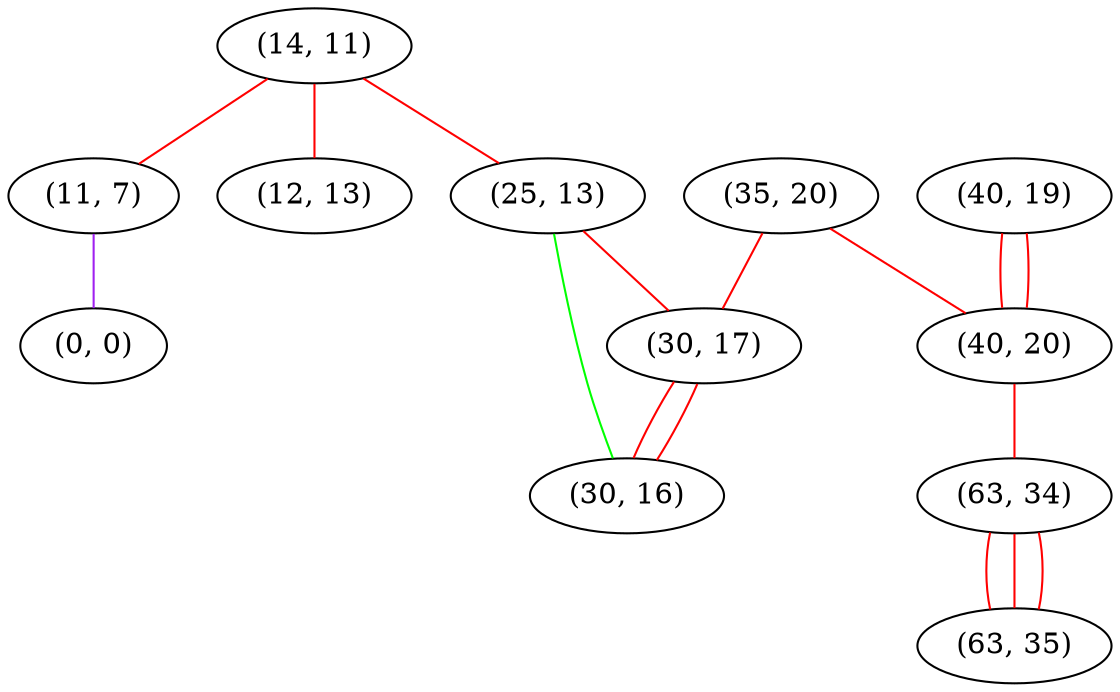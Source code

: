graph "" {
"(14, 11)";
"(11, 7)";
"(0, 0)";
"(12, 13)";
"(35, 20)";
"(40, 19)";
"(40, 20)";
"(25, 13)";
"(30, 17)";
"(30, 16)";
"(63, 34)";
"(63, 35)";
"(14, 11)" -- "(12, 13)"  [color=red, key=0, weight=1];
"(14, 11)" -- "(11, 7)"  [color=red, key=0, weight=1];
"(14, 11)" -- "(25, 13)"  [color=red, key=0, weight=1];
"(11, 7)" -- "(0, 0)"  [color=purple, key=0, weight=4];
"(35, 20)" -- "(30, 17)"  [color=red, key=0, weight=1];
"(35, 20)" -- "(40, 20)"  [color=red, key=0, weight=1];
"(40, 19)" -- "(40, 20)"  [color=red, key=0, weight=1];
"(40, 19)" -- "(40, 20)"  [color=red, key=1, weight=1];
"(40, 20)" -- "(63, 34)"  [color=red, key=0, weight=1];
"(25, 13)" -- "(30, 17)"  [color=red, key=0, weight=1];
"(25, 13)" -- "(30, 16)"  [color=green, key=0, weight=2];
"(30, 17)" -- "(30, 16)"  [color=red, key=0, weight=1];
"(30, 17)" -- "(30, 16)"  [color=red, key=1, weight=1];
"(63, 34)" -- "(63, 35)"  [color=red, key=0, weight=1];
"(63, 34)" -- "(63, 35)"  [color=red, key=1, weight=1];
"(63, 34)" -- "(63, 35)"  [color=red, key=2, weight=1];
}
